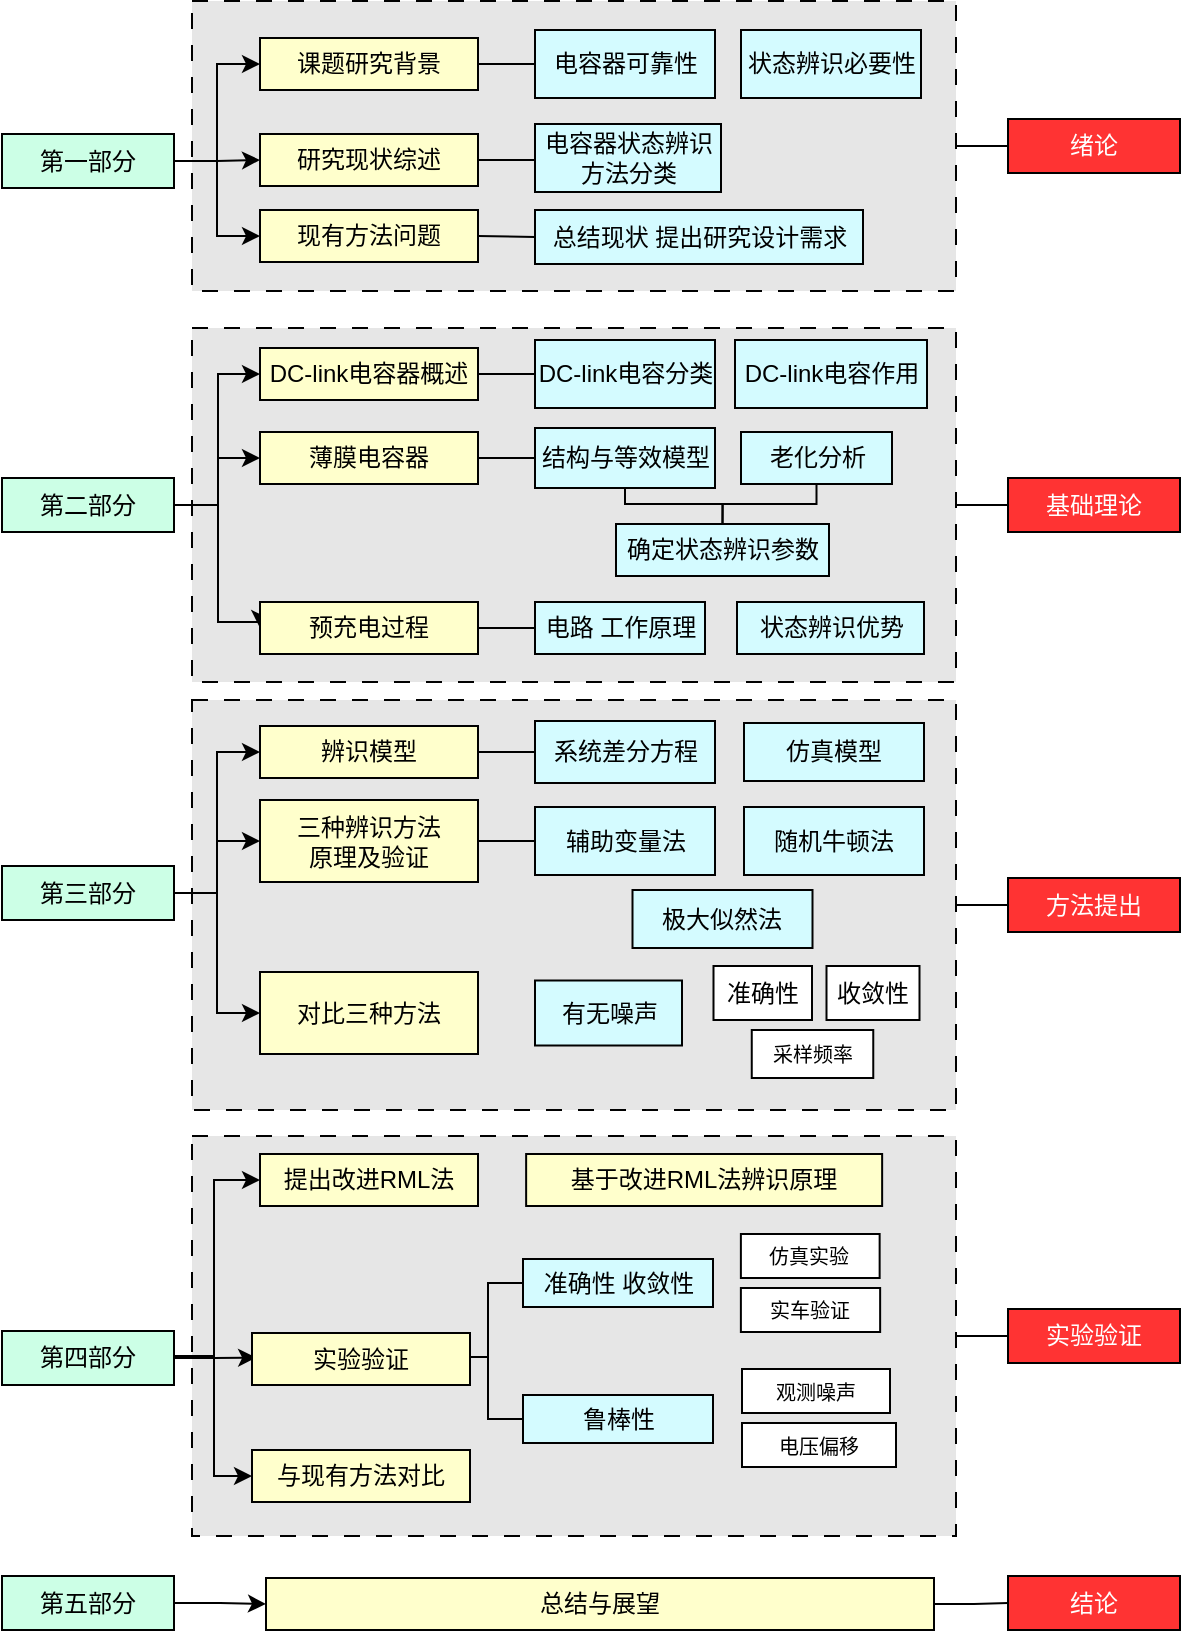 <mxfile version="24.6.4" type="github">
  <diagram id="wdrptpTexhbbz7bgi9wr" name="Page-1">
    <mxGraphModel dx="1290" dy="530" grid="0" gridSize="10" guides="1" tooltips="1" connect="1" arrows="1" fold="1" page="1" pageScale="1" pageWidth="827" pageHeight="1169" math="0" shadow="0">
      <root>
        <mxCell id="0" />
        <mxCell id="1" parent="0" />
        <mxCell id="In76VVbwdsu2r5O7QzAY-77" style="edgeStyle=orthogonalEdgeStyle;rounded=0;orthogonalLoop=1;jettySize=auto;html=1;entryX=0;entryY=0.5;entryDx=0;entryDy=0;endArrow=none;endFill=0;" parent="1" source="In76VVbwdsu2r5O7QzAY-69" target="In76VVbwdsu2r5O7QzAY-64" edge="1">
          <mxGeometry relative="1" as="geometry" />
        </mxCell>
        <mxCell id="In76VVbwdsu2r5O7QzAY-69" value="" style="rounded=0;whiteSpace=wrap;html=1;dashed=1;dashPattern=8 8;fillColor=#E6E6E6;" parent="1" vertex="1">
          <mxGeometry x="274" y="652" width="382" height="200" as="geometry" />
        </mxCell>
        <mxCell id="In76VVbwdsu2r5O7QzAY-73" style="edgeStyle=orthogonalEdgeStyle;rounded=0;orthogonalLoop=1;jettySize=auto;html=1;exitX=1;exitY=0.5;exitDx=0;exitDy=0;endArrow=none;endFill=0;" parent="1" source="In76VVbwdsu2r5O7QzAY-68" target="In76VVbwdsu2r5O7QzAY-63" edge="1">
          <mxGeometry relative="1" as="geometry" />
        </mxCell>
        <mxCell id="In76VVbwdsu2r5O7QzAY-68" value="" style="rounded=0;whiteSpace=wrap;html=1;dashed=1;dashPattern=8 8;fillColor=#E6E6E6;" parent="1" vertex="1">
          <mxGeometry x="274" y="434" width="382" height="205" as="geometry" />
        </mxCell>
        <mxCell id="In76VVbwdsu2r5O7QzAY-72" style="edgeStyle=orthogonalEdgeStyle;rounded=0;orthogonalLoop=1;jettySize=auto;html=1;exitX=1;exitY=0.5;exitDx=0;exitDy=0;entryX=0;entryY=0.5;entryDx=0;entryDy=0;endArrow=none;endFill=0;" parent="1" source="In76VVbwdsu2r5O7QzAY-67" target="In76VVbwdsu2r5O7QzAY-62" edge="1">
          <mxGeometry relative="1" as="geometry" />
        </mxCell>
        <mxCell id="In76VVbwdsu2r5O7QzAY-67" value="" style="rounded=0;whiteSpace=wrap;html=1;dashed=1;dashPattern=8 8;fillColor=#E6E6E6;" parent="1" vertex="1">
          <mxGeometry x="274" y="248" width="382" height="177" as="geometry" />
        </mxCell>
        <mxCell id="In76VVbwdsu2r5O7QzAY-71" style="edgeStyle=orthogonalEdgeStyle;rounded=0;orthogonalLoop=1;jettySize=auto;html=1;exitX=1;exitY=0.5;exitDx=0;exitDy=0;endArrow=none;endFill=0;" parent="1" source="In76VVbwdsu2r5O7QzAY-66" target="In76VVbwdsu2r5O7QzAY-61" edge="1">
          <mxGeometry relative="1" as="geometry" />
        </mxCell>
        <mxCell id="In76VVbwdsu2r5O7QzAY-66" value="" style="rounded=0;whiteSpace=wrap;html=1;dashed=1;dashPattern=8 8;fillColor=#E6E6E6;" parent="1" vertex="1">
          <mxGeometry x="274" y="84.5" width="382" height="145" as="geometry" />
        </mxCell>
        <mxCell id="In76VVbwdsu2r5O7QzAY-10" style="edgeStyle=orthogonalEdgeStyle;rounded=0;orthogonalLoop=1;jettySize=auto;html=1;entryX=0;entryY=0.5;entryDx=0;entryDy=0;" parent="1" source="In76VVbwdsu2r5O7QzAY-1" target="In76VVbwdsu2r5O7QzAY-2" edge="1">
          <mxGeometry relative="1" as="geometry" />
        </mxCell>
        <mxCell id="In76VVbwdsu2r5O7QzAY-11" style="edgeStyle=orthogonalEdgeStyle;rounded=0;orthogonalLoop=1;jettySize=auto;html=1;entryX=0;entryY=0.5;entryDx=0;entryDy=0;" parent="1" source="In76VVbwdsu2r5O7QzAY-1" target="In76VVbwdsu2r5O7QzAY-3" edge="1">
          <mxGeometry relative="1" as="geometry" />
        </mxCell>
        <mxCell id="y9_JOozP-E7hmIP7E8nO-14" style="edgeStyle=orthogonalEdgeStyle;rounded=0;orthogonalLoop=1;jettySize=auto;html=1;exitX=1;exitY=0.5;exitDx=0;exitDy=0;entryX=0;entryY=0.5;entryDx=0;entryDy=0;" parent="1" source="In76VVbwdsu2r5O7QzAY-1" target="y9_JOozP-E7hmIP7E8nO-13" edge="1">
          <mxGeometry relative="1" as="geometry" />
        </mxCell>
        <mxCell id="In76VVbwdsu2r5O7QzAY-1" value="第一部分" style="rounded=0;whiteSpace=wrap;html=1;fillColor=#CCFFE6;" parent="1" vertex="1">
          <mxGeometry x="179" y="151" width="86" height="27" as="geometry" />
        </mxCell>
        <mxCell id="In76VVbwdsu2r5O7QzAY-2" value="课题研究背景" style="rounded=0;whiteSpace=wrap;html=1;fillColor=#FFFFCC;" parent="1" vertex="1">
          <mxGeometry x="308" y="103" width="109" height="26" as="geometry" />
        </mxCell>
        <mxCell id="In76VVbwdsu2r5O7QzAY-3" value="研究现状综述" style="rounded=0;whiteSpace=wrap;html=1;fillColor=#FFFFCC;" parent="1" vertex="1">
          <mxGeometry x="308" y="151" width="109" height="26" as="geometry" />
        </mxCell>
        <mxCell id="In76VVbwdsu2r5O7QzAY-4" value="电容器可靠性" style="rounded=0;whiteSpace=wrap;html=1;fillColor=#D4FBFF;" parent="1" vertex="1">
          <mxGeometry x="445.5" y="99" width="90" height="34" as="geometry" />
        </mxCell>
        <mxCell id="In76VVbwdsu2r5O7QzAY-5" value="状态辨识必要性" style="rounded=0;whiteSpace=wrap;html=1;fillColor=#D4FBFF;" parent="1" vertex="1">
          <mxGeometry x="548.5" y="99" width="90" height="34" as="geometry" />
        </mxCell>
        <mxCell id="In76VVbwdsu2r5O7QzAY-6" value="电容器状态辨识方法分类" style="rounded=0;whiteSpace=wrap;html=1;fillColor=#D4FBFF;" parent="1" vertex="1">
          <mxGeometry x="445.5" y="146" width="93" height="34" as="geometry" />
        </mxCell>
        <mxCell id="In76VVbwdsu2r5O7QzAY-7" value="总结现状 提出研究设计需求" style="rounded=0;whiteSpace=wrap;html=1;fillColor=#D4FBFF;" parent="1" vertex="1">
          <mxGeometry x="445.5" y="189" width="164" height="27" as="geometry" />
        </mxCell>
        <mxCell id="y9_JOozP-E7hmIP7E8nO-24" style="edgeStyle=orthogonalEdgeStyle;rounded=0;orthogonalLoop=1;jettySize=auto;html=1;entryX=0;entryY=0.5;entryDx=0;entryDy=0;" parent="1" source="In76VVbwdsu2r5O7QzAY-8" target="y9_JOozP-E7hmIP7E8nO-23" edge="1">
          <mxGeometry relative="1" as="geometry">
            <Array as="points">
              <mxPoint x="287" y="336" />
              <mxPoint x="287" y="395" />
            </Array>
          </mxGeometry>
        </mxCell>
        <mxCell id="y9_JOozP-E7hmIP7E8nO-27" style="edgeStyle=orthogonalEdgeStyle;rounded=0;orthogonalLoop=1;jettySize=auto;html=1;" parent="1" source="In76VVbwdsu2r5O7QzAY-8" target="In76VVbwdsu2r5O7QzAY-18" edge="1">
          <mxGeometry relative="1" as="geometry">
            <Array as="points">
              <mxPoint x="287" y="336" />
              <mxPoint x="287" y="313" />
            </Array>
          </mxGeometry>
        </mxCell>
        <mxCell id="y9_JOozP-E7hmIP7E8nO-28" style="edgeStyle=orthogonalEdgeStyle;rounded=0;orthogonalLoop=1;jettySize=auto;html=1;entryX=0;entryY=0.5;entryDx=0;entryDy=0;" parent="1" source="In76VVbwdsu2r5O7QzAY-8" target="In76VVbwdsu2r5O7QzAY-15" edge="1">
          <mxGeometry relative="1" as="geometry">
            <Array as="points">
              <mxPoint x="287" y="336" />
              <mxPoint x="287" y="271" />
            </Array>
          </mxGeometry>
        </mxCell>
        <mxCell id="In76VVbwdsu2r5O7QzAY-8" value="第二部分" style="rounded=0;whiteSpace=wrap;html=1;fillColor=#CCFFE6;" parent="1" vertex="1">
          <mxGeometry x="179" y="323" width="86" height="27" as="geometry" />
        </mxCell>
        <mxCell id="In76VVbwdsu2r5O7QzAY-15" value="DC-link电容器概述" style="rounded=0;whiteSpace=wrap;html=1;fillColor=#FFFFCC;" parent="1" vertex="1">
          <mxGeometry x="308" y="258" width="109" height="26" as="geometry" />
        </mxCell>
        <mxCell id="In76VVbwdsu2r5O7QzAY-16" value="DC-link电容分类" style="rounded=0;whiteSpace=wrap;html=1;fillColor=#D4FBFF;" parent="1" vertex="1">
          <mxGeometry x="445.5" y="254" width="90" height="34" as="geometry" />
        </mxCell>
        <mxCell id="In76VVbwdsu2r5O7QzAY-17" value="DC-link电容作用" style="rounded=0;whiteSpace=wrap;html=1;fillColor=#D4FBFF;" parent="1" vertex="1">
          <mxGeometry x="545.5" y="254" width="96" height="34" as="geometry" />
        </mxCell>
        <mxCell id="In76VVbwdsu2r5O7QzAY-18" value="薄膜电容器" style="rounded=0;whiteSpace=wrap;html=1;fillColor=#FFFFCC;" parent="1" vertex="1">
          <mxGeometry x="308" y="300" width="109" height="26" as="geometry" />
        </mxCell>
        <mxCell id="y9_JOozP-E7hmIP7E8nO-21" style="edgeStyle=orthogonalEdgeStyle;rounded=0;orthogonalLoop=1;jettySize=auto;html=1;entryX=0.5;entryY=0;entryDx=0;entryDy=0;endArrow=none;endFill=0;" parent="1" source="In76VVbwdsu2r5O7QzAY-19" target="y9_JOozP-E7hmIP7E8nO-17" edge="1">
          <mxGeometry relative="1" as="geometry">
            <Array as="points">
              <mxPoint x="491" y="336" />
              <mxPoint x="539" y="336" />
            </Array>
          </mxGeometry>
        </mxCell>
        <mxCell id="In76VVbwdsu2r5O7QzAY-19" value="结构与等效模型" style="rounded=0;whiteSpace=wrap;html=1;fillColor=#D4FBFF;" parent="1" vertex="1">
          <mxGeometry x="445.5" y="298" width="90" height="30" as="geometry" />
        </mxCell>
        <mxCell id="In76VVbwdsu2r5O7QzAY-41" style="edgeStyle=orthogonalEdgeStyle;rounded=0;orthogonalLoop=1;jettySize=auto;html=1;entryX=0;entryY=0.5;entryDx=0;entryDy=0;" parent="1" source="In76VVbwdsu2r5O7QzAY-21" target="In76VVbwdsu2r5O7QzAY-22" edge="1">
          <mxGeometry relative="1" as="geometry" />
        </mxCell>
        <mxCell id="In76VVbwdsu2r5O7QzAY-42" style="edgeStyle=orthogonalEdgeStyle;rounded=0;orthogonalLoop=1;jettySize=auto;html=1;entryX=0;entryY=0.5;entryDx=0;entryDy=0;" parent="1" source="In76VVbwdsu2r5O7QzAY-21" target="In76VVbwdsu2r5O7QzAY-26" edge="1">
          <mxGeometry relative="1" as="geometry" />
        </mxCell>
        <mxCell id="y9_JOozP-E7hmIP7E8nO-40" style="edgeStyle=orthogonalEdgeStyle;rounded=0;orthogonalLoop=1;jettySize=auto;html=1;entryX=0;entryY=0.5;entryDx=0;entryDy=0;" parent="1" source="In76VVbwdsu2r5O7QzAY-21" target="y9_JOozP-E7hmIP7E8nO-31" edge="1">
          <mxGeometry relative="1" as="geometry" />
        </mxCell>
        <mxCell id="In76VVbwdsu2r5O7QzAY-21" value="第三部分" style="rounded=0;whiteSpace=wrap;html=1;fillColor=#CCFFE6;" parent="1" vertex="1">
          <mxGeometry x="179" y="517" width="86" height="27" as="geometry" />
        </mxCell>
        <mxCell id="In76VVbwdsu2r5O7QzAY-22" value="辨识模型" style="rounded=0;whiteSpace=wrap;html=1;fillColor=#FFFFCC;" parent="1" vertex="1">
          <mxGeometry x="308" y="447" width="109" height="26" as="geometry" />
        </mxCell>
        <mxCell id="y9_JOozP-E7hmIP7E8nO-22" style="edgeStyle=orthogonalEdgeStyle;rounded=0;orthogonalLoop=1;jettySize=auto;html=1;entryX=0.5;entryY=0;entryDx=0;entryDy=0;endArrow=none;endFill=0;" parent="1" source="In76VVbwdsu2r5O7QzAY-23" target="y9_JOozP-E7hmIP7E8nO-17" edge="1">
          <mxGeometry relative="1" as="geometry">
            <Array as="points">
              <mxPoint x="586" y="336" />
              <mxPoint x="539" y="336" />
            </Array>
          </mxGeometry>
        </mxCell>
        <mxCell id="In76VVbwdsu2r5O7QzAY-23" value="老化分析" style="rounded=0;whiteSpace=wrap;html=1;fillColor=#D4FBFF;" parent="1" vertex="1">
          <mxGeometry x="548.5" y="300" width="75.5" height="26" as="geometry" />
        </mxCell>
        <mxCell id="In76VVbwdsu2r5O7QzAY-24" value="系统差分方程" style="rounded=0;whiteSpace=wrap;html=1;fillColor=#D4FBFF;" parent="1" vertex="1">
          <mxGeometry x="445.5" y="444.5" width="90" height="31" as="geometry" />
        </mxCell>
        <mxCell id="In76VVbwdsu2r5O7QzAY-25" value="仿真模型" style="rounded=0;whiteSpace=wrap;html=1;fillColor=#D4FBFF;" parent="1" vertex="1">
          <mxGeometry x="550" y="445.5" width="90" height="29" as="geometry" />
        </mxCell>
        <mxCell id="In76VVbwdsu2r5O7QzAY-26" value="三种辨识方法&lt;br&gt;原理及验证" style="rounded=0;whiteSpace=wrap;html=1;fillColor=#FFFFCC;" parent="1" vertex="1">
          <mxGeometry x="308" y="484" width="109" height="41" as="geometry" />
        </mxCell>
        <mxCell id="In76VVbwdsu2r5O7QzAY-27" value="随机牛顿法" style="rounded=0;whiteSpace=wrap;html=1;fillColor=#D4FBFF;" parent="1" vertex="1">
          <mxGeometry x="550" y="487.5" width="90" height="34" as="geometry" />
        </mxCell>
        <mxCell id="In76VVbwdsu2r5O7QzAY-28" value="辅助变量法" style="rounded=0;whiteSpace=wrap;html=1;fillColor=#D4FBFF;" parent="1" vertex="1">
          <mxGeometry x="445.5" y="487.5" width="90" height="34" as="geometry" />
        </mxCell>
        <mxCell id="In76VVbwdsu2r5O7QzAY-44" style="edgeStyle=orthogonalEdgeStyle;rounded=0;orthogonalLoop=1;jettySize=auto;html=1;entryX=0;entryY=0.5;entryDx=0;entryDy=0;" parent="1" source="In76VVbwdsu2r5O7QzAY-29" target="In76VVbwdsu2r5O7QzAY-30" edge="1">
          <mxGeometry relative="1" as="geometry">
            <Array as="points">
              <mxPoint x="285" y="763" />
              <mxPoint x="285" y="674" />
            </Array>
          </mxGeometry>
        </mxCell>
        <mxCell id="y9_JOozP-E7hmIP7E8nO-50" style="edgeStyle=orthogonalEdgeStyle;rounded=0;orthogonalLoop=1;jettySize=auto;html=1;entryX=0;entryY=0.5;entryDx=0;entryDy=0;" parent="1" source="In76VVbwdsu2r5O7QzAY-29" target="y9_JOozP-E7hmIP7E8nO-49" edge="1">
          <mxGeometry relative="1" as="geometry">
            <Array as="points">
              <mxPoint x="285" y="762" />
              <mxPoint x="285" y="822" />
            </Array>
          </mxGeometry>
        </mxCell>
        <mxCell id="y9_JOozP-E7hmIP7E8nO-51" style="edgeStyle=orthogonalEdgeStyle;rounded=0;orthogonalLoop=1;jettySize=auto;html=1;entryX=0.019;entryY=0.474;entryDx=0;entryDy=0;entryPerimeter=0;" parent="1" source="In76VVbwdsu2r5O7QzAY-29" target="In76VVbwdsu2r5O7QzAY-35" edge="1">
          <mxGeometry relative="1" as="geometry" />
        </mxCell>
        <mxCell id="In76VVbwdsu2r5O7QzAY-29" value="第四部分" style="rounded=0;whiteSpace=wrap;html=1;fillColor=#CCFFE6;" parent="1" vertex="1">
          <mxGeometry x="179" y="749.5" width="86" height="27" as="geometry" />
        </mxCell>
        <mxCell id="In76VVbwdsu2r5O7QzAY-30" value="提出改进RML法" style="rounded=0;whiteSpace=wrap;html=1;fillColor=#FFFFCC;" parent="1" vertex="1">
          <mxGeometry x="308" y="661" width="109" height="26" as="geometry" />
        </mxCell>
        <mxCell id="In76VVbwdsu2r5O7QzAY-31" value="基于改进RML法辨识原理" style="rounded=0;whiteSpace=wrap;html=1;fillColor=#FFFFCC;" parent="1" vertex="1">
          <mxGeometry x="441.07" y="661" width="178" height="26" as="geometry" />
        </mxCell>
        <mxCell id="In76VVbwdsu2r5O7QzAY-34" value="准确性 收敛性" style="rounded=0;whiteSpace=wrap;html=1;fillColor=#D4FBFF;" parent="1" vertex="1">
          <mxGeometry x="439.5" y="713.5" width="95" height="24" as="geometry" />
        </mxCell>
        <mxCell id="y9_JOozP-E7hmIP7E8nO-47" style="edgeStyle=orthogonalEdgeStyle;rounded=0;orthogonalLoop=1;jettySize=auto;html=1;entryX=0;entryY=0.5;entryDx=0;entryDy=0;endArrow=none;endFill=0;" parent="1" source="In76VVbwdsu2r5O7QzAY-35" target="In76VVbwdsu2r5O7QzAY-34" edge="1">
          <mxGeometry relative="1" as="geometry">
            <Array as="points">
              <mxPoint x="422" y="762.5" />
              <mxPoint x="422" y="725.5" />
            </Array>
          </mxGeometry>
        </mxCell>
        <mxCell id="y9_JOozP-E7hmIP7E8nO-48" style="edgeStyle=orthogonalEdgeStyle;rounded=0;orthogonalLoop=1;jettySize=auto;html=1;entryX=0;entryY=0.5;entryDx=0;entryDy=0;endArrow=none;endFill=0;" parent="1" source="In76VVbwdsu2r5O7QzAY-35" target="y9_JOozP-E7hmIP7E8nO-41" edge="1">
          <mxGeometry relative="1" as="geometry">
            <Array as="points">
              <mxPoint x="422" y="762.5" />
              <mxPoint x="422" y="793.5" />
            </Array>
          </mxGeometry>
        </mxCell>
        <mxCell id="In76VVbwdsu2r5O7QzAY-35" value="实验验证" style="rounded=0;whiteSpace=wrap;html=1;fillColor=#FFFFCC;" parent="1" vertex="1">
          <mxGeometry x="304" y="750.5" width="109" height="26" as="geometry" />
        </mxCell>
        <mxCell id="In76VVbwdsu2r5O7QzAY-60" style="edgeStyle=orthogonalEdgeStyle;rounded=0;orthogonalLoop=1;jettySize=auto;html=1;" parent="1" source="In76VVbwdsu2r5O7QzAY-37" target="In76VVbwdsu2r5O7QzAY-38" edge="1">
          <mxGeometry relative="1" as="geometry" />
        </mxCell>
        <mxCell id="In76VVbwdsu2r5O7QzAY-37" value="第五部分" style="rounded=0;whiteSpace=wrap;html=1;fillColor=#CCFFE6;" parent="1" vertex="1">
          <mxGeometry x="179" y="872" width="86" height="27" as="geometry" />
        </mxCell>
        <mxCell id="In76VVbwdsu2r5O7QzAY-75" style="edgeStyle=orthogonalEdgeStyle;rounded=0;orthogonalLoop=1;jettySize=auto;html=1;entryX=0;entryY=0.5;entryDx=0;entryDy=0;endArrow=none;endFill=0;" parent="1" source="In76VVbwdsu2r5O7QzAY-38" target="In76VVbwdsu2r5O7QzAY-65" edge="1">
          <mxGeometry relative="1" as="geometry" />
        </mxCell>
        <mxCell id="In76VVbwdsu2r5O7QzAY-38" value="总结与展望" style="rounded=0;whiteSpace=wrap;html=1;fillColor=#FFFFCC;" parent="1" vertex="1">
          <mxGeometry x="311" y="873" width="334" height="26" as="geometry" />
        </mxCell>
        <mxCell id="In76VVbwdsu2r5O7QzAY-49" value="" style="endArrow=none;html=1;rounded=0;exitX=1;exitY=0.5;exitDx=0;exitDy=0;entryX=0;entryY=0.5;entryDx=0;entryDy=0;" parent="1" source="In76VVbwdsu2r5O7QzAY-2" target="In76VVbwdsu2r5O7QzAY-4" edge="1">
          <mxGeometry width="50" height="50" relative="1" as="geometry">
            <mxPoint x="429" y="107.5" as="sourcePoint" />
            <mxPoint x="479" y="57.5" as="targetPoint" />
          </mxGeometry>
        </mxCell>
        <mxCell id="In76VVbwdsu2r5O7QzAY-50" value="" style="endArrow=none;html=1;rounded=0;exitX=1;exitY=0.5;exitDx=0;exitDy=0;" parent="1" source="In76VVbwdsu2r5O7QzAY-3" edge="1">
          <mxGeometry width="50" height="50" relative="1" as="geometry">
            <mxPoint x="419" y="163.5" as="sourcePoint" />
            <mxPoint x="445.5" y="164" as="targetPoint" />
          </mxGeometry>
        </mxCell>
        <mxCell id="In76VVbwdsu2r5O7QzAY-51" value="" style="endArrow=none;html=1;rounded=0;exitX=1;exitY=0.5;exitDx=0;exitDy=0;entryX=0;entryY=0.5;entryDx=0;entryDy=0;" parent="1" source="In76VVbwdsu2r5O7QzAY-15" target="In76VVbwdsu2r5O7QzAY-16" edge="1">
          <mxGeometry width="50" height="50" relative="1" as="geometry">
            <mxPoint x="427" y="243" as="sourcePoint" />
            <mxPoint x="456" y="243" as="targetPoint" />
          </mxGeometry>
        </mxCell>
        <mxCell id="In76VVbwdsu2r5O7QzAY-52" value="" style="endArrow=none;html=1;rounded=0;exitX=1;exitY=0.5;exitDx=0;exitDy=0;entryX=0;entryY=0.5;entryDx=0;entryDy=0;" parent="1" source="In76VVbwdsu2r5O7QzAY-18" target="In76VVbwdsu2r5O7QzAY-19" edge="1">
          <mxGeometry width="50" height="50" relative="1" as="geometry">
            <mxPoint x="429" y="294" as="sourcePoint" />
            <mxPoint x="456" y="294" as="targetPoint" />
          </mxGeometry>
        </mxCell>
        <mxCell id="In76VVbwdsu2r5O7QzAY-53" value="" style="endArrow=none;html=1;rounded=0;exitX=1;exitY=0.5;exitDx=0;exitDy=0;entryX=0;entryY=0.5;entryDx=0;entryDy=0;" parent="1" source="In76VVbwdsu2r5O7QzAY-22" target="In76VVbwdsu2r5O7QzAY-24" edge="1">
          <mxGeometry width="50" height="50" relative="1" as="geometry">
            <mxPoint x="429" y="422" as="sourcePoint" />
            <mxPoint x="456" y="422" as="targetPoint" />
          </mxGeometry>
        </mxCell>
        <mxCell id="In76VVbwdsu2r5O7QzAY-54" value="" style="endArrow=none;html=1;rounded=0;exitX=1;exitY=0.5;exitDx=0;exitDy=0;entryX=0;entryY=0.5;entryDx=0;entryDy=0;" parent="1" source="In76VVbwdsu2r5O7QzAY-26" target="In76VVbwdsu2r5O7QzAY-28" edge="1">
          <mxGeometry width="50" height="50" relative="1" as="geometry">
            <mxPoint x="427" y="470" as="sourcePoint" />
            <mxPoint x="456" y="470" as="targetPoint" />
          </mxGeometry>
        </mxCell>
        <mxCell id="In76VVbwdsu2r5O7QzAY-61" value="绪论" style="rounded=0;whiteSpace=wrap;html=1;fillColor=#FF3333;fontColor=#FFFFFF;fontStyle=0" parent="1" vertex="1">
          <mxGeometry x="682" y="143.5" width="86" height="27" as="geometry" />
        </mxCell>
        <mxCell id="In76VVbwdsu2r5O7QzAY-62" value="基础理论" style="rounded=0;whiteSpace=wrap;html=1;fillColor=#FF3333;fontColor=#FFFFFF;fontStyle=0" parent="1" vertex="1">
          <mxGeometry x="682" y="323" width="86" height="27" as="geometry" />
        </mxCell>
        <mxCell id="In76VVbwdsu2r5O7QzAY-63" value="方法提出" style="rounded=0;whiteSpace=wrap;html=1;fillColor=#FF3333;fontColor=#FFFFFF;fontStyle=0" parent="1" vertex="1">
          <mxGeometry x="682" y="523" width="86" height="27" as="geometry" />
        </mxCell>
        <mxCell id="In76VVbwdsu2r5O7QzAY-64" value="实验验证" style="rounded=0;whiteSpace=wrap;html=1;fillColor=#FF3333;fontColor=#FFFFFF;fontStyle=0" parent="1" vertex="1">
          <mxGeometry x="682" y="738.5" width="86" height="27" as="geometry" />
        </mxCell>
        <mxCell id="In76VVbwdsu2r5O7QzAY-65" value="结论" style="rounded=0;whiteSpace=wrap;html=1;fillColor=#FF3333;fontColor=#FFFFFF;fontStyle=0" parent="1" vertex="1">
          <mxGeometry x="682" y="872" width="86" height="27" as="geometry" />
        </mxCell>
        <mxCell id="y9_JOozP-E7hmIP7E8nO-11" value="研究现状综述" style="rounded=0;whiteSpace=wrap;html=1;fillColor=#FFFFCC;" parent="1" vertex="1">
          <mxGeometry x="308" y="151" width="109" height="26" as="geometry" />
        </mxCell>
        <mxCell id="y9_JOozP-E7hmIP7E8nO-13" value="现有方法问题" style="rounded=0;whiteSpace=wrap;html=1;fillColor=#FFFFCC;" parent="1" vertex="1">
          <mxGeometry x="308" y="189" width="109" height="26" as="geometry" />
        </mxCell>
        <mxCell id="y9_JOozP-E7hmIP7E8nO-16" value="" style="endArrow=none;html=1;rounded=0;exitX=1;exitY=0.5;exitDx=0;exitDy=0;entryX=0;entryY=0.5;entryDx=0;entryDy=0;" parent="1" source="y9_JOozP-E7hmIP7E8nO-13" target="In76VVbwdsu2r5O7QzAY-7" edge="1">
          <mxGeometry width="50" height="50" relative="1" as="geometry">
            <mxPoint x="427" y="174" as="sourcePoint" />
            <mxPoint x="455.5" y="174" as="targetPoint" />
          </mxGeometry>
        </mxCell>
        <mxCell id="y9_JOozP-E7hmIP7E8nO-17" value="确定状态辨识参数" style="rounded=0;whiteSpace=wrap;html=1;fillColor=#D4FBFF;" parent="1" vertex="1">
          <mxGeometry x="486" y="346" width="106.5" height="26" as="geometry" />
        </mxCell>
        <mxCell id="y9_JOozP-E7hmIP7E8nO-29" style="edgeStyle=orthogonalEdgeStyle;rounded=0;orthogonalLoop=1;jettySize=auto;html=1;endArrow=none;endFill=0;" parent="1" source="y9_JOozP-E7hmIP7E8nO-23" target="y9_JOozP-E7hmIP7E8nO-25" edge="1">
          <mxGeometry relative="1" as="geometry" />
        </mxCell>
        <mxCell id="y9_JOozP-E7hmIP7E8nO-23" value="预充电过程" style="rounded=0;whiteSpace=wrap;html=1;fillColor=#FFFFCC;" parent="1" vertex="1">
          <mxGeometry x="308" y="385" width="109" height="26" as="geometry" />
        </mxCell>
        <mxCell id="y9_JOozP-E7hmIP7E8nO-25" value="电路 工作原理" style="rounded=0;whiteSpace=wrap;html=1;fillColor=#D4FBFF;" parent="1" vertex="1">
          <mxGeometry x="445.5" y="385" width="85" height="26" as="geometry" />
        </mxCell>
        <mxCell id="y9_JOozP-E7hmIP7E8nO-26" value="状态辨识优势" style="rounded=0;whiteSpace=wrap;html=1;fillColor=#D4FBFF;" parent="1" vertex="1">
          <mxGeometry x="546.5" y="385" width="93.5" height="26" as="geometry" />
        </mxCell>
        <mxCell id="y9_JOozP-E7hmIP7E8nO-30" value="极大似然法" style="rounded=0;whiteSpace=wrap;html=1;fillColor=#D4FBFF;" parent="1" vertex="1">
          <mxGeometry x="494.25" y="529" width="90" height="29" as="geometry" />
        </mxCell>
        <mxCell id="y9_JOozP-E7hmIP7E8nO-31" value="对比三种方法" style="rounded=0;whiteSpace=wrap;html=1;fillColor=#FFFFCC;" parent="1" vertex="1">
          <mxGeometry x="308" y="570" width="109" height="41" as="geometry" />
        </mxCell>
        <mxCell id="y9_JOozP-E7hmIP7E8nO-35" value="有无噪声" style="rounded=0;whiteSpace=wrap;html=1;fillColor=#D4FBFF;" parent="1" vertex="1">
          <mxGeometry x="445.5" y="574.25" width="73.5" height="32.5" as="geometry" />
        </mxCell>
        <mxCell id="y9_JOozP-E7hmIP7E8nO-36" value="准确性" style="rounded=0;whiteSpace=wrap;html=1;" parent="1" vertex="1">
          <mxGeometry x="534.75" y="567" width="49.25" height="27" as="geometry" />
        </mxCell>
        <mxCell id="y9_JOozP-E7hmIP7E8nO-37" value="收敛性" style="rounded=0;whiteSpace=wrap;html=1;" parent="1" vertex="1">
          <mxGeometry x="591.25" y="567" width="46.5" height="27" as="geometry" />
        </mxCell>
        <mxCell id="y9_JOozP-E7hmIP7E8nO-38" value="采样频率" style="rounded=0;whiteSpace=wrap;html=1;fontSize=10;" parent="1" vertex="1">
          <mxGeometry x="553.88" y="599" width="60.75" height="24" as="geometry" />
        </mxCell>
        <mxCell id="y9_JOozP-E7hmIP7E8nO-41" value="鲁棒性" style="rounded=0;whiteSpace=wrap;html=1;fillColor=#D4FBFF;" parent="1" vertex="1">
          <mxGeometry x="439.5" y="781.5" width="95" height="24" as="geometry" />
        </mxCell>
        <mxCell id="y9_JOozP-E7hmIP7E8nO-42" value="仿真实验" style="rounded=0;whiteSpace=wrap;html=1;fontSize=10;" parent="1" vertex="1">
          <mxGeometry x="548.44" y="701" width="69.38" height="22" as="geometry" />
        </mxCell>
        <mxCell id="y9_JOozP-E7hmIP7E8nO-43" value="实车验证" style="rounded=0;whiteSpace=wrap;html=1;fontSize=10;" parent="1" vertex="1">
          <mxGeometry x="548.44" y="728" width="69.63" height="22" as="geometry" />
        </mxCell>
        <mxCell id="y9_JOozP-E7hmIP7E8nO-45" value="观测噪声" style="rounded=0;whiteSpace=wrap;html=1;fontSize=10;" parent="1" vertex="1">
          <mxGeometry x="549" y="768.5" width="74" height="22" as="geometry" />
        </mxCell>
        <mxCell id="y9_JOozP-E7hmIP7E8nO-46" value="电压偏移" style="rounded=0;whiteSpace=wrap;html=1;fontSize=10;" parent="1" vertex="1">
          <mxGeometry x="549" y="795.5" width="77" height="22" as="geometry" />
        </mxCell>
        <mxCell id="y9_JOozP-E7hmIP7E8nO-49" value="与现有方法对比" style="rounded=0;whiteSpace=wrap;html=1;fillColor=#FFFFCC;" parent="1" vertex="1">
          <mxGeometry x="304" y="809" width="109" height="26" as="geometry" />
        </mxCell>
      </root>
    </mxGraphModel>
  </diagram>
</mxfile>
